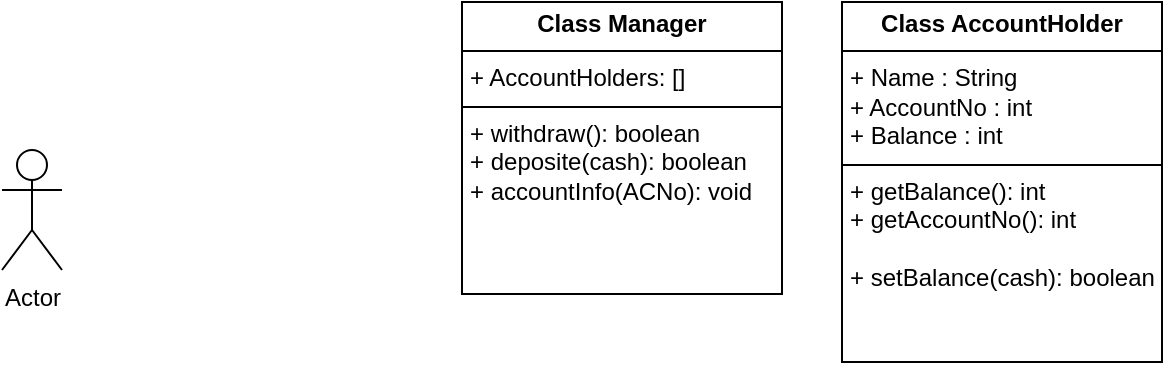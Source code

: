 <mxfile version="24.4.9" type="github">
  <diagram id="C5RBs43oDa-KdzZeNtuy" name="Page-1">
    <mxGraphModel dx="1050" dy="653" grid="1" gridSize="10" guides="1" tooltips="1" connect="1" arrows="1" fold="1" page="1" pageScale="1" pageWidth="827" pageHeight="1169" math="0" shadow="0">
      <root>
        <mxCell id="WIyWlLk6GJQsqaUBKTNV-0" />
        <mxCell id="WIyWlLk6GJQsqaUBKTNV-1" parent="WIyWlLk6GJQsqaUBKTNV-0" />
        <mxCell id="ILlBHVjInEo_xXIY4X6g-0" value="Actor" style="shape=umlActor;verticalLabelPosition=bottom;verticalAlign=top;html=1;outlineConnect=0;" vertex="1" parent="WIyWlLk6GJQsqaUBKTNV-1">
          <mxGeometry x="50" y="224" width="30" height="60" as="geometry" />
        </mxCell>
        <mxCell id="ILlBHVjInEo_xXIY4X6g-2" value="&lt;p style=&quot;margin:0px;margin-top:4px;text-align:center;&quot;&gt;&lt;b&gt;Class AccountHolder&lt;/b&gt;&lt;/p&gt;&lt;hr size=&quot;1&quot; style=&quot;border-style:solid;&quot;&gt;&lt;p style=&quot;margin:0px;margin-left:4px;&quot;&gt;+ Name : String&lt;/p&gt;&lt;p style=&quot;margin:0px;margin-left:4px;&quot;&gt;+ AccountNo : int&lt;/p&gt;&lt;p style=&quot;margin:0px;margin-left:4px;&quot;&gt;+ Balance : int&lt;/p&gt;&lt;hr size=&quot;1&quot; style=&quot;border-style:solid;&quot;&gt;&lt;p style=&quot;margin:0px;margin-left:4px;&quot;&gt;+ getBalance(): int&lt;/p&gt;&lt;p style=&quot;margin:0px;margin-left:4px;&quot;&gt;+ getAccountNo(): int&lt;/p&gt;&lt;p style=&quot;margin:0px;margin-left:4px;&quot;&gt;&lt;br&gt;&lt;/p&gt;&lt;p style=&quot;margin:0px;margin-left:4px;&quot;&gt;+ setBalance(cash): boolean&lt;/p&gt;" style="verticalAlign=top;align=left;overflow=fill;html=1;whiteSpace=wrap;" vertex="1" parent="WIyWlLk6GJQsqaUBKTNV-1">
          <mxGeometry x="470" y="150" width="160" height="180" as="geometry" />
        </mxCell>
        <mxCell id="ILlBHVjInEo_xXIY4X6g-3" value="&lt;p style=&quot;margin:0px;margin-top:4px;text-align:center;&quot;&gt;&lt;b&gt;Class Manager&lt;/b&gt;&lt;/p&gt;&lt;hr size=&quot;1&quot; style=&quot;border-style:solid;&quot;&gt;&lt;p style=&quot;margin:0px;margin-left:4px;&quot;&gt;+ AccountHolders: []&lt;/p&gt;&lt;hr size=&quot;1&quot; style=&quot;border-style:solid;&quot;&gt;&lt;p style=&quot;margin:0px;margin-left:4px;&quot;&gt;+ withdraw(): boolean&lt;/p&gt;&lt;p style=&quot;margin:0px;margin-left:4px;&quot;&gt;+ deposite(cash): boolean&lt;/p&gt;&lt;p style=&quot;margin:0px;margin-left:4px;&quot;&gt;+ accountInfo(ACNo): void&lt;/p&gt;" style="verticalAlign=top;align=left;overflow=fill;html=1;whiteSpace=wrap;" vertex="1" parent="WIyWlLk6GJQsqaUBKTNV-1">
          <mxGeometry x="280" y="150" width="160" height="146" as="geometry" />
        </mxCell>
      </root>
    </mxGraphModel>
  </diagram>
</mxfile>
